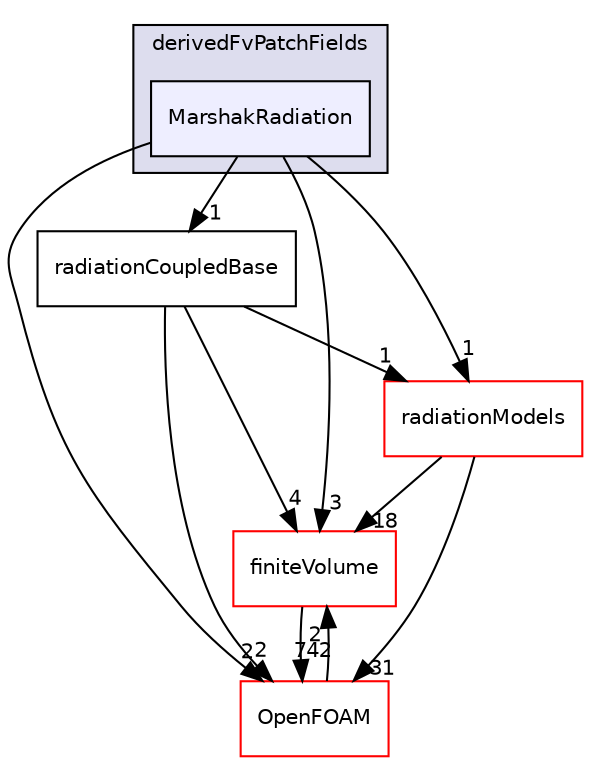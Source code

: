 digraph "src/thermophysicalModels/radiation/derivedFvPatchFields/MarshakRadiation" {
  bgcolor=transparent;
  compound=true
  node [ fontsize="10", fontname="Helvetica"];
  edge [ labelfontsize="10", labelfontname="Helvetica"];
  subgraph clusterdir_530cedc3d4dca2a21c1df83b126c2fbd {
    graph [ bgcolor="#ddddee", pencolor="black", label="derivedFvPatchFields" fontname="Helvetica", fontsize="10", URL="dir_530cedc3d4dca2a21c1df83b126c2fbd.html"]
  dir_798de791da584d01cb890e88357400cf [shape=box, label="MarshakRadiation", style="filled", fillcolor="#eeeeff", pencolor="black", URL="dir_798de791da584d01cb890e88357400cf.html"];
  }
  dir_9bd15774b555cf7259a6fa18f99fe99b [shape=box label="finiteVolume" color="red" URL="dir_9bd15774b555cf7259a6fa18f99fe99b.html"];
  dir_64e6161d57782458fd790e53f835d2fc [shape=box label="radiationCoupledBase" URL="dir_64e6161d57782458fd790e53f835d2fc.html"];
  dir_23cbc874b5ea49089939faa93b6f03ce [shape=box label="radiationModels" color="red" URL="dir_23cbc874b5ea49089939faa93b6f03ce.html"];
  dir_c5473ff19b20e6ec4dfe5c310b3778a8 [shape=box label="OpenFOAM" color="red" URL="dir_c5473ff19b20e6ec4dfe5c310b3778a8.html"];
  dir_9bd15774b555cf7259a6fa18f99fe99b->dir_c5473ff19b20e6ec4dfe5c310b3778a8 [headlabel="742", labeldistance=1.5 headhref="dir_000894_001892.html"];
  dir_64e6161d57782458fd790e53f835d2fc->dir_9bd15774b555cf7259a6fa18f99fe99b [headlabel="4", labeldistance=1.5 headhref="dir_002797_000894.html"];
  dir_64e6161d57782458fd790e53f835d2fc->dir_23cbc874b5ea49089939faa93b6f03ce [headlabel="1", labeldistance=1.5 headhref="dir_002797_002574.html"];
  dir_64e6161d57782458fd790e53f835d2fc->dir_c5473ff19b20e6ec4dfe5c310b3778a8 [headlabel="2", labeldistance=1.5 headhref="dir_002797_001892.html"];
  dir_23cbc874b5ea49089939faa93b6f03ce->dir_9bd15774b555cf7259a6fa18f99fe99b [headlabel="18", labeldistance=1.5 headhref="dir_002574_000894.html"];
  dir_23cbc874b5ea49089939faa93b6f03ce->dir_c5473ff19b20e6ec4dfe5c310b3778a8 [headlabel="31", labeldistance=1.5 headhref="dir_002574_001892.html"];
  dir_c5473ff19b20e6ec4dfe5c310b3778a8->dir_9bd15774b555cf7259a6fa18f99fe99b [headlabel="2", labeldistance=1.5 headhref="dir_001892_000894.html"];
  dir_798de791da584d01cb890e88357400cf->dir_9bd15774b555cf7259a6fa18f99fe99b [headlabel="3", labeldistance=1.5 headhref="dir_002795_000894.html"];
  dir_798de791da584d01cb890e88357400cf->dir_64e6161d57782458fd790e53f835d2fc [headlabel="1", labeldistance=1.5 headhref="dir_002795_002797.html"];
  dir_798de791da584d01cb890e88357400cf->dir_23cbc874b5ea49089939faa93b6f03ce [headlabel="1", labeldistance=1.5 headhref="dir_002795_002574.html"];
  dir_798de791da584d01cb890e88357400cf->dir_c5473ff19b20e6ec4dfe5c310b3778a8 [headlabel="2", labeldistance=1.5 headhref="dir_002795_001892.html"];
}
